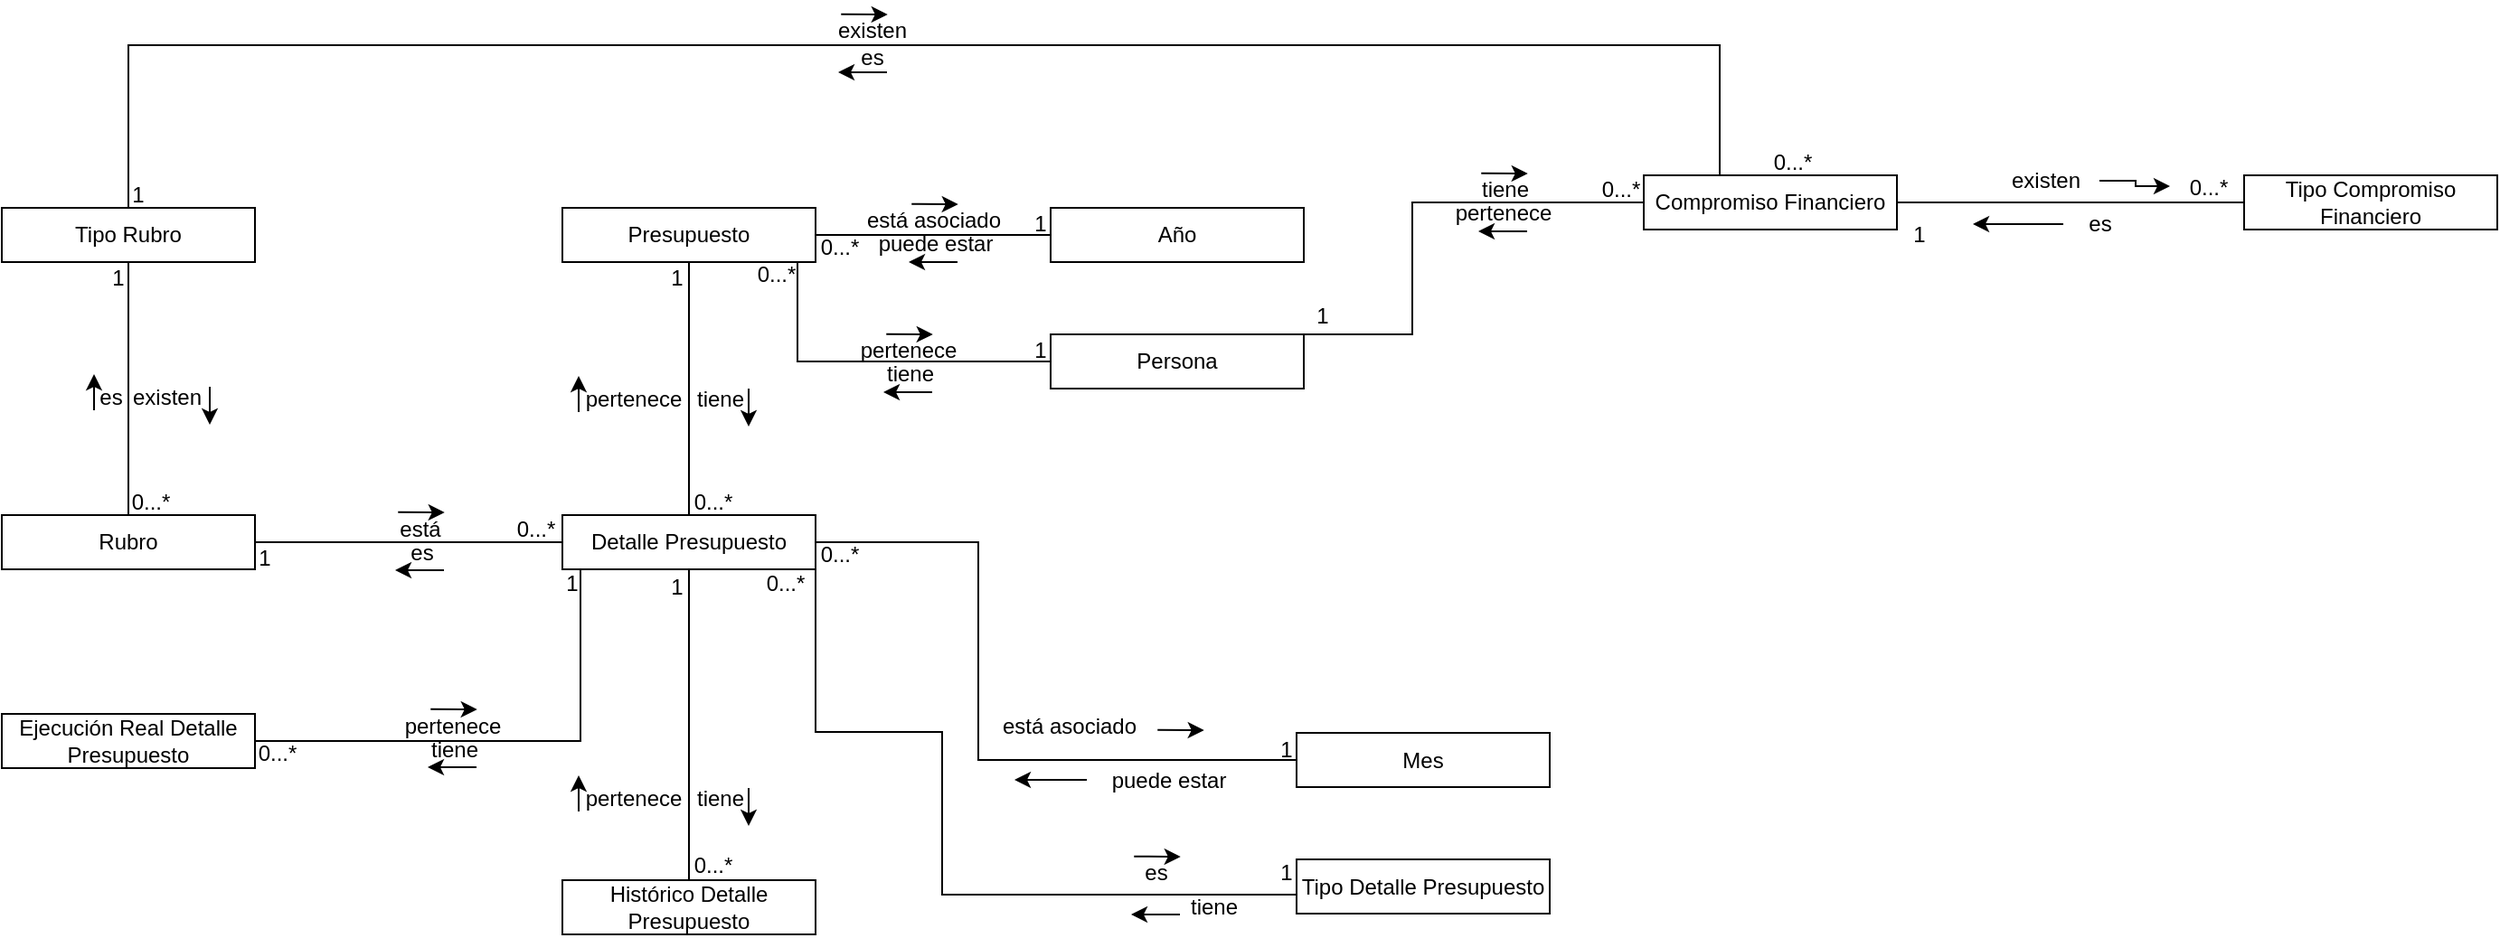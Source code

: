 <mxfile version="20.3.7" type="github">
  <diagram id="MNEVqM8WVslb68oxvZDy" name="Página-1">
    <mxGraphModel dx="827" dy="452" grid="1" gridSize="10" guides="1" tooltips="1" connect="1" arrows="1" fold="1" page="1" pageScale="1" pageWidth="827" pageHeight="1169" math="0" shadow="0">
      <root>
        <mxCell id="0" />
        <mxCell id="1" parent="0" />
        <mxCell id="2lPSIoi1rSfMS32b6wZL-1" value="Tipo Rubro" style="rounded=0;whiteSpace=wrap;html=1;" parent="1" vertex="1">
          <mxGeometry x="30" y="143" width="140" height="30" as="geometry" />
        </mxCell>
        <mxCell id="2lPSIoi1rSfMS32b6wZL-4" style="edgeStyle=orthogonalEdgeStyle;rounded=0;orthogonalLoop=1;jettySize=auto;html=1;entryX=0.5;entryY=1;entryDx=0;entryDy=0;endArrow=none;endFill=0;" parent="1" source="2lPSIoi1rSfMS32b6wZL-2" target="2lPSIoi1rSfMS32b6wZL-1" edge="1">
          <mxGeometry relative="1" as="geometry" />
        </mxCell>
        <mxCell id="2lPSIoi1rSfMS32b6wZL-14" style="edgeStyle=orthogonalEdgeStyle;rounded=0;orthogonalLoop=1;jettySize=auto;html=1;entryX=0;entryY=0.5;entryDx=0;entryDy=0;endArrow=none;endFill=0;" parent="1" source="2lPSIoi1rSfMS32b6wZL-2" target="2lPSIoi1rSfMS32b6wZL-13" edge="1">
          <mxGeometry relative="1" as="geometry" />
        </mxCell>
        <mxCell id="2lPSIoi1rSfMS32b6wZL-2" value="Rubro" style="rounded=0;whiteSpace=wrap;html=1;" parent="1" vertex="1">
          <mxGeometry x="30" y="313" width="140" height="30" as="geometry" />
        </mxCell>
        <mxCell id="2lPSIoi1rSfMS32b6wZL-5" value="es" style="text;html=1;align=center;verticalAlign=middle;resizable=0;points=[];autosize=1;strokeColor=none;fillColor=none;" parent="1" vertex="1">
          <mxGeometry x="70" y="233" width="40" height="30" as="geometry" />
        </mxCell>
        <mxCell id="2lPSIoi1rSfMS32b6wZL-7" value="" style="endArrow=classic;html=1;rounded=0;" parent="1" edge="1">
          <mxGeometry width="50" height="50" relative="1" as="geometry">
            <mxPoint x="81" y="255" as="sourcePoint" />
            <mxPoint x="81" y="235" as="targetPoint" />
          </mxGeometry>
        </mxCell>
        <mxCell id="2lPSIoi1rSfMS32b6wZL-9" value="existen" style="text;html=1;align=center;verticalAlign=middle;resizable=0;points=[];autosize=1;strokeColor=none;fillColor=none;" parent="1" vertex="1">
          <mxGeometry x="91" y="233" width="60" height="30" as="geometry" />
        </mxCell>
        <mxCell id="2lPSIoi1rSfMS32b6wZL-10" value="" style="endArrow=classic;html=1;rounded=0;" parent="1" edge="1">
          <mxGeometry width="50" height="50" relative="1" as="geometry">
            <mxPoint x="145" y="242" as="sourcePoint" />
            <mxPoint x="145" y="263" as="targetPoint" />
          </mxGeometry>
        </mxCell>
        <mxCell id="2lPSIoi1rSfMS32b6wZL-11" value="1" style="text;html=1;align=center;verticalAlign=middle;resizable=0;points=[];autosize=1;strokeColor=none;fillColor=none;" parent="1" vertex="1">
          <mxGeometry x="79" y="167" width="30" height="30" as="geometry" />
        </mxCell>
        <mxCell id="2lPSIoi1rSfMS32b6wZL-12" value="0...*" style="text;html=1;align=center;verticalAlign=middle;resizable=0;points=[];autosize=1;strokeColor=none;fillColor=none;" parent="1" vertex="1">
          <mxGeometry x="92" y="291" width="40" height="30" as="geometry" />
        </mxCell>
        <mxCell id="2lPSIoi1rSfMS32b6wZL-16" style="edgeStyle=orthogonalEdgeStyle;rounded=0;orthogonalLoop=1;jettySize=auto;html=1;entryX=0.5;entryY=1;entryDx=0;entryDy=0;endArrow=none;endFill=0;" parent="1" source="2lPSIoi1rSfMS32b6wZL-13" target="2lPSIoi1rSfMS32b6wZL-15" edge="1">
          <mxGeometry relative="1" as="geometry" />
        </mxCell>
        <mxCell id="2lPSIoi1rSfMS32b6wZL-23" style="edgeStyle=orthogonalEdgeStyle;rounded=0;orthogonalLoop=1;jettySize=auto;html=1;entryX=0;entryY=0.5;entryDx=0;entryDy=0;endArrow=none;endFill=0;" parent="1" source="2lPSIoi1rSfMS32b6wZL-13" target="2lPSIoi1rSfMS32b6wZL-19" edge="1">
          <mxGeometry relative="1" as="geometry">
            <Array as="points">
              <mxPoint x="570" y="328" />
              <mxPoint x="570" y="449" />
            </Array>
          </mxGeometry>
        </mxCell>
        <mxCell id="2lPSIoi1rSfMS32b6wZL-24" style="edgeStyle=orthogonalEdgeStyle;rounded=0;orthogonalLoop=1;jettySize=auto;html=1;entryX=0;entryY=0.5;entryDx=0;entryDy=0;endArrow=none;endFill=0;" parent="1" source="2lPSIoi1rSfMS32b6wZL-13" target="2lPSIoi1rSfMS32b6wZL-20" edge="1">
          <mxGeometry relative="1" as="geometry">
            <Array as="points">
              <mxPoint x="480" y="433" />
              <mxPoint x="550" y="433" />
              <mxPoint x="550" y="523" />
              <mxPoint x="746" y="523" />
            </Array>
          </mxGeometry>
        </mxCell>
        <mxCell id="2lPSIoi1rSfMS32b6wZL-13" value="Detalle Presupuesto" style="rounded=0;whiteSpace=wrap;html=1;" parent="1" vertex="1">
          <mxGeometry x="340" y="313" width="140" height="30" as="geometry" />
        </mxCell>
        <mxCell id="2lPSIoi1rSfMS32b6wZL-21" style="edgeStyle=orthogonalEdgeStyle;rounded=0;orthogonalLoop=1;jettySize=auto;html=1;entryX=0;entryY=0.5;entryDx=0;entryDy=0;endArrow=none;endFill=0;" parent="1" source="2lPSIoi1rSfMS32b6wZL-15" target="2lPSIoi1rSfMS32b6wZL-17" edge="1">
          <mxGeometry relative="1" as="geometry" />
        </mxCell>
        <mxCell id="2lPSIoi1rSfMS32b6wZL-22" style="edgeStyle=orthogonalEdgeStyle;rounded=0;orthogonalLoop=1;jettySize=auto;html=1;entryX=0;entryY=0.5;entryDx=0;entryDy=0;endArrow=none;endFill=0;" parent="1" source="2lPSIoi1rSfMS32b6wZL-15" target="2lPSIoi1rSfMS32b6wZL-18" edge="1">
          <mxGeometry relative="1" as="geometry">
            <Array as="points">
              <mxPoint x="470" y="228" />
            </Array>
          </mxGeometry>
        </mxCell>
        <mxCell id="2lPSIoi1rSfMS32b6wZL-15" value="Presupuesto" style="rounded=0;whiteSpace=wrap;html=1;" parent="1" vertex="1">
          <mxGeometry x="340" y="143" width="140" height="30" as="geometry" />
        </mxCell>
        <mxCell id="2lPSIoi1rSfMS32b6wZL-17" value="Año" style="rounded=0;whiteSpace=wrap;html=1;" parent="1" vertex="1">
          <mxGeometry x="610" y="143" width="140" height="30" as="geometry" />
        </mxCell>
        <mxCell id="psqMIcBCDNhLzuuul9lC-12" style="edgeStyle=orthogonalEdgeStyle;rounded=0;orthogonalLoop=1;jettySize=auto;html=1;entryX=0;entryY=0.5;entryDx=0;entryDy=0;endArrow=none;endFill=0;startArrow=none;" parent="1" target="psqMIcBCDNhLzuuul9lC-9" edge="1">
          <mxGeometry relative="1" as="geometry">
            <mxPoint x="740" y="213" as="sourcePoint" />
            <Array as="points">
              <mxPoint x="810" y="213" />
              <mxPoint x="810" y="140" />
            </Array>
          </mxGeometry>
        </mxCell>
        <mxCell id="2lPSIoi1rSfMS32b6wZL-18" value="Persona" style="rounded=0;whiteSpace=wrap;html=1;" parent="1" vertex="1">
          <mxGeometry x="610" y="213" width="140" height="30" as="geometry" />
        </mxCell>
        <mxCell id="2lPSIoi1rSfMS32b6wZL-19" value="Mes" style="rounded=0;whiteSpace=wrap;html=1;" parent="1" vertex="1">
          <mxGeometry x="746" y="433.5" width="140" height="30" as="geometry" />
        </mxCell>
        <mxCell id="2lPSIoi1rSfMS32b6wZL-20" value="Tipo Detalle Presupuesto" style="rounded=0;whiteSpace=wrap;html=1;" parent="1" vertex="1">
          <mxGeometry x="746" y="503.5" width="140" height="30" as="geometry" />
        </mxCell>
        <mxCell id="2lPSIoi1rSfMS32b6wZL-26" style="edgeStyle=orthogonalEdgeStyle;rounded=0;orthogonalLoop=1;jettySize=auto;html=1;entryX=0.25;entryY=1;entryDx=0;entryDy=0;endArrow=none;endFill=0;" parent="1" source="2lPSIoi1rSfMS32b6wZL-25" target="2lPSIoi1rSfMS32b6wZL-13" edge="1">
          <mxGeometry relative="1" as="geometry">
            <Array as="points">
              <mxPoint x="350" y="438" />
              <mxPoint x="350" y="343" />
            </Array>
          </mxGeometry>
        </mxCell>
        <mxCell id="2lPSIoi1rSfMS32b6wZL-25" value="Ejecución Real Detalle Presupuesto" style="rounded=0;whiteSpace=wrap;html=1;" parent="1" vertex="1">
          <mxGeometry x="30" y="423" width="140" height="30" as="geometry" />
        </mxCell>
        <mxCell id="2lPSIoi1rSfMS32b6wZL-27" value="pertenece" style="text;html=1;align=center;verticalAlign=middle;resizable=0;points=[];autosize=1;strokeColor=none;fillColor=none;" parent="1" vertex="1">
          <mxGeometry x="339" y="234" width="80" height="30" as="geometry" />
        </mxCell>
        <mxCell id="2lPSIoi1rSfMS32b6wZL-28" value="" style="endArrow=classic;html=1;rounded=0;" parent="1" edge="1">
          <mxGeometry width="50" height="50" relative="1" as="geometry">
            <mxPoint x="349.0" y="256" as="sourcePoint" />
            <mxPoint x="349.0" y="236" as="targetPoint" />
          </mxGeometry>
        </mxCell>
        <mxCell id="2lPSIoi1rSfMS32b6wZL-29" value="tiene" style="text;html=1;align=center;verticalAlign=middle;resizable=0;points=[];autosize=1;strokeColor=none;fillColor=none;" parent="1" vertex="1">
          <mxGeometry x="402" y="234" width="50" height="30" as="geometry" />
        </mxCell>
        <mxCell id="2lPSIoi1rSfMS32b6wZL-30" value="" style="endArrow=classic;html=1;rounded=0;" parent="1" edge="1">
          <mxGeometry width="50" height="50" relative="1" as="geometry">
            <mxPoint x="443" y="243" as="sourcePoint" />
            <mxPoint x="443" y="264" as="targetPoint" />
          </mxGeometry>
        </mxCell>
        <mxCell id="2lPSIoi1rSfMS32b6wZL-31" value="0...*" style="text;html=1;align=center;verticalAlign=middle;resizable=0;points=[];autosize=1;strokeColor=none;fillColor=none;" parent="1" vertex="1">
          <mxGeometry x="403" y="291" width="40" height="30" as="geometry" />
        </mxCell>
        <mxCell id="2lPSIoi1rSfMS32b6wZL-33" value="1" style="text;html=1;align=center;verticalAlign=middle;resizable=0;points=[];autosize=1;strokeColor=none;fillColor=none;" parent="1" vertex="1">
          <mxGeometry x="388" y="167" width="30" height="30" as="geometry" />
        </mxCell>
        <mxCell id="2lPSIoi1rSfMS32b6wZL-34" value="está asociado" style="text;html=1;align=center;verticalAlign=middle;resizable=0;points=[];autosize=1;strokeColor=none;fillColor=none;" parent="1" vertex="1">
          <mxGeometry x="495" y="135" width="100" height="30" as="geometry" />
        </mxCell>
        <mxCell id="2lPSIoi1rSfMS32b6wZL-35" value="puede estar" style="text;html=1;align=center;verticalAlign=middle;resizable=0;points=[];autosize=1;strokeColor=none;fillColor=none;" parent="1" vertex="1">
          <mxGeometry x="501" y="148" width="90" height="30" as="geometry" />
        </mxCell>
        <mxCell id="2lPSIoi1rSfMS32b6wZL-36" value="1" style="text;html=1;align=center;verticalAlign=middle;resizable=0;points=[];autosize=1;strokeColor=none;fillColor=none;" parent="1" vertex="1">
          <mxGeometry x="589" y="137" width="30" height="30" as="geometry" />
        </mxCell>
        <mxCell id="2lPSIoi1rSfMS32b6wZL-37" value="0...*" style="text;html=1;align=center;verticalAlign=middle;resizable=0;points=[];autosize=1;strokeColor=none;fillColor=none;" parent="1" vertex="1">
          <mxGeometry x="473" y="150" width="40" height="30" as="geometry" />
        </mxCell>
        <mxCell id="2lPSIoi1rSfMS32b6wZL-39" value="" style="endArrow=classic;html=1;rounded=0;" parent="1" edge="1">
          <mxGeometry width="50" height="50" relative="1" as="geometry">
            <mxPoint x="558.5" y="173" as="sourcePoint" />
            <mxPoint x="531.5" y="173" as="targetPoint" />
          </mxGeometry>
        </mxCell>
        <mxCell id="2lPSIoi1rSfMS32b6wZL-41" value="" style="endArrow=classic;html=1;rounded=0;" parent="1" edge="1">
          <mxGeometry width="50" height="50" relative="1" as="geometry">
            <mxPoint x="533.13" y="140.87" as="sourcePoint" />
            <mxPoint x="558.88" y="141" as="targetPoint" />
          </mxGeometry>
        </mxCell>
        <mxCell id="2lPSIoi1rSfMS32b6wZL-51" value="pertenece" style="text;html=1;align=center;verticalAlign=middle;resizable=0;points=[];autosize=1;strokeColor=none;fillColor=none;" parent="1" vertex="1">
          <mxGeometry x="491" y="207" width="80" height="30" as="geometry" />
        </mxCell>
        <mxCell id="2lPSIoi1rSfMS32b6wZL-52" value="tiene" style="text;html=1;align=center;verticalAlign=middle;resizable=0;points=[];autosize=1;strokeColor=none;fillColor=none;" parent="1" vertex="1">
          <mxGeometry x="507" y="220" width="50" height="30" as="geometry" />
        </mxCell>
        <mxCell id="2lPSIoi1rSfMS32b6wZL-53" value="" style="endArrow=classic;html=1;rounded=0;" parent="1" edge="1">
          <mxGeometry width="50" height="50" relative="1" as="geometry">
            <mxPoint x="544.5" y="245" as="sourcePoint" />
            <mxPoint x="517.5" y="245" as="targetPoint" />
          </mxGeometry>
        </mxCell>
        <mxCell id="2lPSIoi1rSfMS32b6wZL-54" value="" style="endArrow=classic;html=1;rounded=0;" parent="1" edge="1">
          <mxGeometry width="50" height="50" relative="1" as="geometry">
            <mxPoint x="519.13" y="212.87" as="sourcePoint" />
            <mxPoint x="544.88" y="213" as="targetPoint" />
          </mxGeometry>
        </mxCell>
        <mxCell id="2lPSIoi1rSfMS32b6wZL-55" value="1" style="text;html=1;align=center;verticalAlign=middle;resizable=0;points=[];autosize=1;strokeColor=none;fillColor=none;" parent="1" vertex="1">
          <mxGeometry x="589" y="207" width="30" height="30" as="geometry" />
        </mxCell>
        <mxCell id="2lPSIoi1rSfMS32b6wZL-56" value="0...*" style="text;html=1;align=center;verticalAlign=middle;resizable=0;points=[];autosize=1;strokeColor=none;fillColor=none;" parent="1" vertex="1">
          <mxGeometry x="438" y="165" width="40" height="30" as="geometry" />
        </mxCell>
        <mxCell id="2lPSIoi1rSfMS32b6wZL-61" value="está asociado" style="text;html=1;align=center;verticalAlign=middle;resizable=0;points=[];autosize=1;strokeColor=none;fillColor=none;" parent="1" vertex="1">
          <mxGeometry x="570" y="414.5" width="100" height="30" as="geometry" />
        </mxCell>
        <mxCell id="wEkHFJbUf485L3iCD3ys-9" style="edgeStyle=orthogonalEdgeStyle;rounded=0;orthogonalLoop=1;jettySize=auto;html=1;" parent="1" source="2lPSIoi1rSfMS32b6wZL-62" edge="1">
          <mxGeometry relative="1" as="geometry">
            <mxPoint x="590" y="459.5" as="targetPoint" />
          </mxGeometry>
        </mxCell>
        <mxCell id="2lPSIoi1rSfMS32b6wZL-62" value="puede estar" style="text;html=1;align=center;verticalAlign=middle;resizable=0;points=[];autosize=1;strokeColor=none;fillColor=none;" parent="1" vertex="1">
          <mxGeometry x="630" y="444.5" width="90" height="30" as="geometry" />
        </mxCell>
        <mxCell id="2lPSIoi1rSfMS32b6wZL-64" value="" style="endArrow=classic;html=1;rounded=0;" parent="1" edge="1">
          <mxGeometry width="50" height="50" relative="1" as="geometry">
            <mxPoint x="669.13" y="431.87" as="sourcePoint" />
            <mxPoint x="694.88" y="432" as="targetPoint" />
          </mxGeometry>
        </mxCell>
        <mxCell id="2lPSIoi1rSfMS32b6wZL-65" value="1" style="text;html=1;align=center;verticalAlign=middle;resizable=0;points=[];autosize=1;strokeColor=none;fillColor=none;" parent="1" vertex="1">
          <mxGeometry x="725" y="427.5" width="30" height="30" as="geometry" />
        </mxCell>
        <mxCell id="2lPSIoi1rSfMS32b6wZL-66" value="0...*" style="text;html=1;align=center;verticalAlign=middle;resizable=0;points=[];autosize=1;strokeColor=none;fillColor=none;" parent="1" vertex="1">
          <mxGeometry x="473" y="320" width="40" height="30" as="geometry" />
        </mxCell>
        <mxCell id="2lPSIoi1rSfMS32b6wZL-70" value="es" style="text;html=1;align=center;verticalAlign=middle;resizable=0;points=[];autosize=1;strokeColor=none;fillColor=none;" parent="1" vertex="1">
          <mxGeometry x="648" y="496" width="40" height="30" as="geometry" />
        </mxCell>
        <mxCell id="2lPSIoi1rSfMS32b6wZL-71" value="tiene" style="text;html=1;align=center;verticalAlign=middle;resizable=0;points=[];autosize=1;strokeColor=none;fillColor=none;" parent="1" vertex="1">
          <mxGeometry x="675" y="515" width="50" height="30" as="geometry" />
        </mxCell>
        <mxCell id="2lPSIoi1rSfMS32b6wZL-72" value="" style="endArrow=classic;html=1;rounded=0;" parent="1" edge="1">
          <mxGeometry width="50" height="50" relative="1" as="geometry">
            <mxPoint x="681.5" y="534" as="sourcePoint" />
            <mxPoint x="654.5" y="534" as="targetPoint" />
          </mxGeometry>
        </mxCell>
        <mxCell id="2lPSIoi1rSfMS32b6wZL-73" value="" style="endArrow=classic;html=1;rounded=0;" parent="1" edge="1">
          <mxGeometry width="50" height="50" relative="1" as="geometry">
            <mxPoint x="656.13" y="501.87" as="sourcePoint" />
            <mxPoint x="681.88" y="502" as="targetPoint" />
          </mxGeometry>
        </mxCell>
        <mxCell id="2lPSIoi1rSfMS32b6wZL-74" value="1" style="text;html=1;align=center;verticalAlign=middle;resizable=0;points=[];autosize=1;strokeColor=none;fillColor=none;" parent="1" vertex="1">
          <mxGeometry x="725" y="496" width="30" height="30" as="geometry" />
        </mxCell>
        <mxCell id="2lPSIoi1rSfMS32b6wZL-75" value="0...*" style="text;html=1;align=center;verticalAlign=middle;resizable=0;points=[];autosize=1;strokeColor=none;fillColor=none;" parent="1" vertex="1">
          <mxGeometry x="443" y="335.5" width="40" height="30" as="geometry" />
        </mxCell>
        <mxCell id="2lPSIoi1rSfMS32b6wZL-76" value="pertenece" style="text;html=1;align=center;verticalAlign=middle;resizable=0;points=[];autosize=1;strokeColor=none;fillColor=none;" parent="1" vertex="1">
          <mxGeometry x="239" y="414.5" width="80" height="30" as="geometry" />
        </mxCell>
        <mxCell id="2lPSIoi1rSfMS32b6wZL-77" value="tiene" style="text;html=1;align=center;verticalAlign=middle;resizable=0;points=[];autosize=1;strokeColor=none;fillColor=none;" parent="1" vertex="1">
          <mxGeometry x="255" y="427.5" width="50" height="30" as="geometry" />
        </mxCell>
        <mxCell id="2lPSIoi1rSfMS32b6wZL-78" value="" style="endArrow=classic;html=1;rounded=0;" parent="1" edge="1">
          <mxGeometry width="50" height="50" relative="1" as="geometry">
            <mxPoint x="292.5" y="452.5" as="sourcePoint" />
            <mxPoint x="265.5" y="452.5" as="targetPoint" />
          </mxGeometry>
        </mxCell>
        <mxCell id="2lPSIoi1rSfMS32b6wZL-79" value="" style="endArrow=classic;html=1;rounded=0;" parent="1" edge="1">
          <mxGeometry width="50" height="50" relative="1" as="geometry">
            <mxPoint x="267.13" y="420.37" as="sourcePoint" />
            <mxPoint x="292.88" y="420.5" as="targetPoint" />
          </mxGeometry>
        </mxCell>
        <mxCell id="2lPSIoi1rSfMS32b6wZL-80" value="0...*" style="text;html=1;align=center;verticalAlign=middle;resizable=0;points=[];autosize=1;strokeColor=none;fillColor=none;" parent="1" vertex="1">
          <mxGeometry x="162" y="429.5" width="40" height="30" as="geometry" />
        </mxCell>
        <mxCell id="2lPSIoi1rSfMS32b6wZL-81" value="1" style="text;html=1;align=center;verticalAlign=middle;resizable=0;points=[];autosize=1;strokeColor=none;fillColor=none;" parent="1" vertex="1">
          <mxGeometry x="330" y="335.5" width="30" height="30" as="geometry" />
        </mxCell>
        <mxCell id="2lPSIoi1rSfMS32b6wZL-82" value="está" style="text;html=1;align=center;verticalAlign=middle;resizable=0;points=[];autosize=1;strokeColor=none;fillColor=none;" parent="1" vertex="1">
          <mxGeometry x="236" y="305.5" width="50" height="30" as="geometry" />
        </mxCell>
        <mxCell id="2lPSIoi1rSfMS32b6wZL-83" value="es" style="text;html=1;align=center;verticalAlign=middle;resizable=0;points=[];autosize=1;strokeColor=none;fillColor=none;" parent="1" vertex="1">
          <mxGeometry x="242" y="318.5" width="40" height="30" as="geometry" />
        </mxCell>
        <mxCell id="2lPSIoi1rSfMS32b6wZL-84" value="" style="endArrow=classic;html=1;rounded=0;" parent="1" edge="1">
          <mxGeometry width="50" height="50" relative="1" as="geometry">
            <mxPoint x="274.5" y="343.5" as="sourcePoint" />
            <mxPoint x="247.5" y="343.5" as="targetPoint" />
          </mxGeometry>
        </mxCell>
        <mxCell id="2lPSIoi1rSfMS32b6wZL-85" value="" style="endArrow=classic;html=1;rounded=0;" parent="1" edge="1">
          <mxGeometry width="50" height="50" relative="1" as="geometry">
            <mxPoint x="249.13" y="311.37" as="sourcePoint" />
            <mxPoint x="274.88" y="311.5" as="targetPoint" />
          </mxGeometry>
        </mxCell>
        <mxCell id="2lPSIoi1rSfMS32b6wZL-86" value="0...*" style="text;html=1;align=center;verticalAlign=middle;resizable=0;points=[];autosize=1;strokeColor=none;fillColor=none;" parent="1" vertex="1">
          <mxGeometry x="305" y="305.5" width="40" height="30" as="geometry" />
        </mxCell>
        <mxCell id="2lPSIoi1rSfMS32b6wZL-87" value="1" style="text;html=1;align=center;verticalAlign=middle;resizable=0;points=[];autosize=1;strokeColor=none;fillColor=none;" parent="1" vertex="1">
          <mxGeometry x="160" y="322" width="30" height="30" as="geometry" />
        </mxCell>
        <mxCell id="psqMIcBCDNhLzuuul9lC-2" style="edgeStyle=orthogonalEdgeStyle;rounded=0;orthogonalLoop=1;jettySize=auto;html=1;endArrow=none;endFill=0;" parent="1" source="psqMIcBCDNhLzuuul9lC-1" target="2lPSIoi1rSfMS32b6wZL-13" edge="1">
          <mxGeometry relative="1" as="geometry" />
        </mxCell>
        <mxCell id="psqMIcBCDNhLzuuul9lC-1" value="Histórico Detalle Presupuesto" style="rounded=0;whiteSpace=wrap;html=1;" parent="1" vertex="1">
          <mxGeometry x="340" y="515" width="140" height="30" as="geometry" />
        </mxCell>
        <mxCell id="psqMIcBCDNhLzuuul9lC-3" value="pertenece" style="text;html=1;align=center;verticalAlign=middle;resizable=0;points=[];autosize=1;strokeColor=none;fillColor=none;" parent="1" vertex="1">
          <mxGeometry x="339" y="455" width="80" height="30" as="geometry" />
        </mxCell>
        <mxCell id="psqMIcBCDNhLzuuul9lC-4" value="" style="endArrow=classic;html=1;rounded=0;" parent="1" edge="1">
          <mxGeometry width="50" height="50" relative="1" as="geometry">
            <mxPoint x="349" y="477" as="sourcePoint" />
            <mxPoint x="349" y="457" as="targetPoint" />
          </mxGeometry>
        </mxCell>
        <mxCell id="psqMIcBCDNhLzuuul9lC-5" value="tiene" style="text;html=1;align=center;verticalAlign=middle;resizable=0;points=[];autosize=1;strokeColor=none;fillColor=none;" parent="1" vertex="1">
          <mxGeometry x="402" y="455" width="50" height="30" as="geometry" />
        </mxCell>
        <mxCell id="psqMIcBCDNhLzuuul9lC-6" value="" style="endArrow=classic;html=1;rounded=0;" parent="1" edge="1">
          <mxGeometry width="50" height="50" relative="1" as="geometry">
            <mxPoint x="443" y="464" as="sourcePoint" />
            <mxPoint x="443" y="485" as="targetPoint" />
          </mxGeometry>
        </mxCell>
        <mxCell id="psqMIcBCDNhLzuuul9lC-7" value="1" style="text;html=1;align=center;verticalAlign=middle;resizable=0;points=[];autosize=1;strokeColor=none;fillColor=none;" parent="1" vertex="1">
          <mxGeometry x="388" y="338" width="30" height="30" as="geometry" />
        </mxCell>
        <mxCell id="psqMIcBCDNhLzuuul9lC-8" value="0...*" style="text;html=1;align=center;verticalAlign=middle;resizable=0;points=[];autosize=1;strokeColor=none;fillColor=none;" parent="1" vertex="1">
          <mxGeometry x="403" y="492" width="40" height="30" as="geometry" />
        </mxCell>
        <mxCell id="psqMIcBCDNhLzuuul9lC-11" style="edgeStyle=orthogonalEdgeStyle;rounded=0;orthogonalLoop=1;jettySize=auto;html=1;entryX=0.5;entryY=0;entryDx=0;entryDy=0;endArrow=none;endFill=0;" parent="1" source="psqMIcBCDNhLzuuul9lC-9" target="2lPSIoi1rSfMS32b6wZL-1" edge="1">
          <mxGeometry relative="1" as="geometry">
            <Array as="points">
              <mxPoint x="980" y="53" />
              <mxPoint x="100" y="53" />
            </Array>
          </mxGeometry>
        </mxCell>
        <mxCell id="psqMIcBCDNhLzuuul9lC-9" value="Compromiso Financiero" style="rounded=0;whiteSpace=wrap;html=1;" parent="1" vertex="1">
          <mxGeometry x="938" y="125" width="140" height="30" as="geometry" />
        </mxCell>
        <mxCell id="psqMIcBCDNhLzuuul9lC-16" value="pertenece" style="text;html=1;align=center;verticalAlign=middle;resizable=0;points=[];autosize=1;strokeColor=none;fillColor=none;" parent="1" vertex="1">
          <mxGeometry x="820" y="131" width="80" height="30" as="geometry" />
        </mxCell>
        <mxCell id="psqMIcBCDNhLzuuul9lC-17" value="tiene" style="text;html=1;align=center;verticalAlign=middle;resizable=0;points=[];autosize=1;strokeColor=none;fillColor=none;" parent="1" vertex="1">
          <mxGeometry x="836" y="118" width="50" height="30" as="geometry" />
        </mxCell>
        <mxCell id="psqMIcBCDNhLzuuul9lC-18" value="" style="endArrow=classic;html=1;rounded=0;" parent="1" edge="1">
          <mxGeometry width="50" height="50" relative="1" as="geometry">
            <mxPoint x="873.5" y="156" as="sourcePoint" />
            <mxPoint x="846.5" y="156" as="targetPoint" />
          </mxGeometry>
        </mxCell>
        <mxCell id="psqMIcBCDNhLzuuul9lC-19" value="" style="endArrow=classic;html=1;rounded=0;" parent="1" edge="1">
          <mxGeometry width="50" height="50" relative="1" as="geometry">
            <mxPoint x="848.13" y="123.87" as="sourcePoint" />
            <mxPoint x="873.88" y="124" as="targetPoint" />
          </mxGeometry>
        </mxCell>
        <mxCell id="psqMIcBCDNhLzuuul9lC-21" value="0...*" style="text;html=1;align=center;verticalAlign=middle;resizable=0;points=[];autosize=1;strokeColor=none;fillColor=none;" parent="1" vertex="1">
          <mxGeometry x="905" y="118" width="40" height="30" as="geometry" />
        </mxCell>
        <mxCell id="psqMIcBCDNhLzuuul9lC-22" value="es" style="text;html=1;align=center;verticalAlign=middle;resizable=0;points=[];autosize=1;strokeColor=none;fillColor=none;" parent="1" vertex="1">
          <mxGeometry x="491" y="45" width="40" height="30" as="geometry" />
        </mxCell>
        <mxCell id="psqMIcBCDNhLzuuul9lC-23" value="existen" style="text;html=1;align=center;verticalAlign=middle;resizable=0;points=[];autosize=1;strokeColor=none;fillColor=none;" parent="1" vertex="1">
          <mxGeometry x="481" y="30" width="60" height="30" as="geometry" />
        </mxCell>
        <mxCell id="psqMIcBCDNhLzuuul9lC-33" value="" style="endArrow=classic;html=1;rounded=0;" parent="1" edge="1">
          <mxGeometry width="50" height="50" relative="1" as="geometry">
            <mxPoint x="519.5" y="68" as="sourcePoint" />
            <mxPoint x="492.5" y="68" as="targetPoint" />
          </mxGeometry>
        </mxCell>
        <mxCell id="psqMIcBCDNhLzuuul9lC-34" value="" style="endArrow=classic;html=1;rounded=0;" parent="1" edge="1">
          <mxGeometry width="50" height="50" relative="1" as="geometry">
            <mxPoint x="494.13" y="35.87" as="sourcePoint" />
            <mxPoint x="519.88" y="36" as="targetPoint" />
          </mxGeometry>
        </mxCell>
        <mxCell id="psqMIcBCDNhLzuuul9lC-35" value="0...*" style="text;html=1;align=center;verticalAlign=middle;resizable=0;points=[];autosize=1;strokeColor=none;fillColor=none;" parent="1" vertex="1">
          <mxGeometry x="1000" y="103" width="40" height="30" as="geometry" />
        </mxCell>
        <mxCell id="psqMIcBCDNhLzuuul9lC-36" value="1" style="text;html=1;align=center;verticalAlign=middle;resizable=0;points=[];autosize=1;strokeColor=none;fillColor=none;" parent="1" vertex="1">
          <mxGeometry x="90" y="121" width="30" height="30" as="geometry" />
        </mxCell>
        <mxCell id="wEkHFJbUf485L3iCD3ys-6" style="edgeStyle=orthogonalEdgeStyle;rounded=0;orthogonalLoop=1;jettySize=auto;html=1;entryX=1;entryY=0.5;entryDx=0;entryDy=0;endArrow=none;endFill=0;" parent="1" source="wEkHFJbUf485L3iCD3ys-5" target="psqMIcBCDNhLzuuul9lC-9" edge="1">
          <mxGeometry relative="1" as="geometry" />
        </mxCell>
        <mxCell id="wEkHFJbUf485L3iCD3ys-5" value="Tipo Compromiso Financiero&lt;br&gt;" style="rounded=0;whiteSpace=wrap;html=1;" parent="1" vertex="1">
          <mxGeometry x="1270" y="125" width="140" height="30" as="geometry" />
        </mxCell>
        <mxCell id="wEkHFJbUf485L3iCD3ys-8" value="1" style="text;html=1;align=center;verticalAlign=middle;resizable=0;points=[];autosize=1;strokeColor=none;fillColor=none;" parent="1" vertex="1">
          <mxGeometry x="745" y="188" width="30" height="30" as="geometry" />
        </mxCell>
        <mxCell id="wEkHFJbUf485L3iCD3ys-47" value="1" style="text;html=1;align=center;verticalAlign=middle;resizable=0;points=[];autosize=1;strokeColor=none;fillColor=none;" parent="1" vertex="1">
          <mxGeometry x="1075" y="143" width="30" height="30" as="geometry" />
        </mxCell>
        <mxCell id="wEkHFJbUf485L3iCD3ys-48" value="0...*" style="text;html=1;align=center;verticalAlign=middle;resizable=0;points=[];autosize=1;strokeColor=none;fillColor=none;" parent="1" vertex="1">
          <mxGeometry x="1230" y="117" width="40" height="30" as="geometry" />
        </mxCell>
        <mxCell id="wEkHFJbUf485L3iCD3ys-54" style="edgeStyle=orthogonalEdgeStyle;rounded=0;orthogonalLoop=1;jettySize=auto;html=1;endArrow=classic;endFill=1;" parent="1" source="wEkHFJbUf485L3iCD3ys-49" edge="1">
          <mxGeometry relative="1" as="geometry">
            <mxPoint x="1120" y="152" as="targetPoint" />
          </mxGeometry>
        </mxCell>
        <mxCell id="wEkHFJbUf485L3iCD3ys-49" value="es" style="text;html=1;align=center;verticalAlign=middle;resizable=0;points=[];autosize=1;strokeColor=none;fillColor=none;" parent="1" vertex="1">
          <mxGeometry x="1170" y="137" width="40" height="30" as="geometry" />
        </mxCell>
        <mxCell id="wEkHFJbUf485L3iCD3ys-53" style="edgeStyle=orthogonalEdgeStyle;rounded=0;orthogonalLoop=1;jettySize=auto;html=1;entryX=-0.025;entryY=0.467;entryDx=0;entryDy=0;entryPerimeter=0;endArrow=classic;endFill=1;" parent="1" source="wEkHFJbUf485L3iCD3ys-50" target="wEkHFJbUf485L3iCD3ys-48" edge="1">
          <mxGeometry relative="1" as="geometry" />
        </mxCell>
        <mxCell id="wEkHFJbUf485L3iCD3ys-50" value="existen" style="text;html=1;align=center;verticalAlign=middle;resizable=0;points=[];autosize=1;strokeColor=none;fillColor=none;" parent="1" vertex="1">
          <mxGeometry x="1130" y="113" width="60" height="30" as="geometry" />
        </mxCell>
      </root>
    </mxGraphModel>
  </diagram>
</mxfile>
